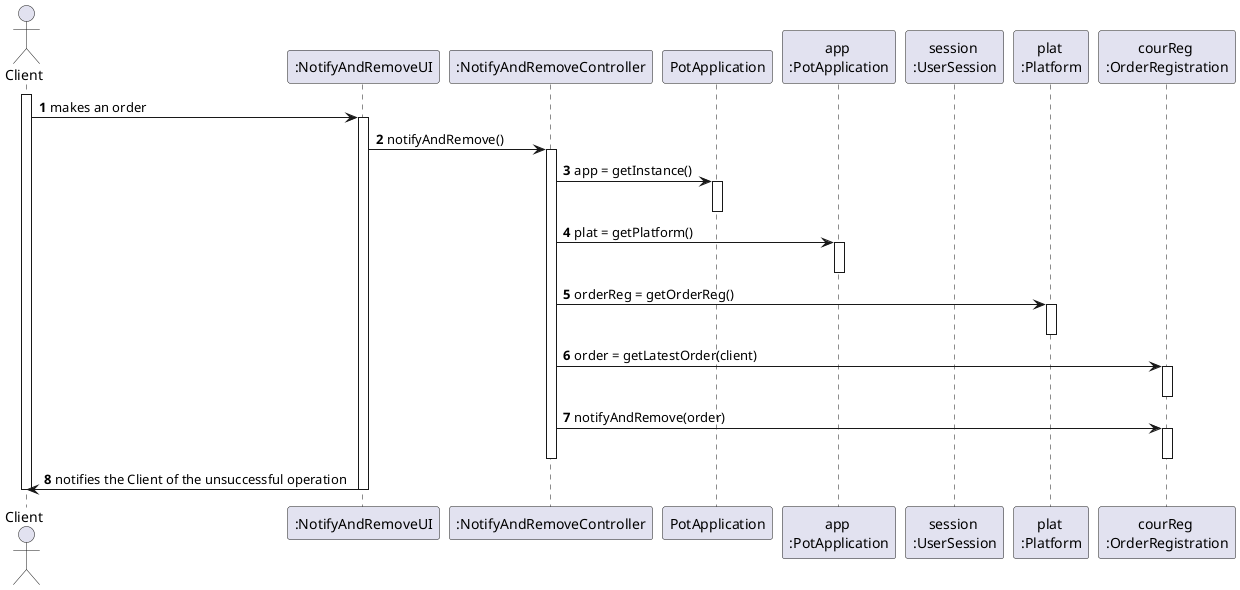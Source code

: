 @startuml
autonumber
actor "Client" as Client

participant ":NotifyAndRemoveUI" as UI
participant ":NotifyAndRemoveController" as CTRL
participant "PotApplication" as PA
participant "app \n:PotApplication" as APA
participant "session \n:UserSession" as US
participant "plat \n:Platform" as PLAT
participant "courReg \n:OrderRegistration" as RF


activate Client

Client -> UI : makes an order
activate UI
UI -> CTRL : notifyAndRemove()
activate CTRL
CTRL -> PA : app = getInstance()
activate PA
deactivate PA
CTRL -> APA : plat = getPlatform()
activate APA
deactivate APA
CTRL -> PLAT : orderReg = getOrderReg()
activate PLAT
deactivate PLAT
CTRL -> RF : order = getLatestOrder(client)
activate RF
deactivate RF
CTRL -> RF : notifyAndRemove(order)
activate RF
deactivate RF
deactivate CTRL


UI -> Client : notifies the Client of the unsuccessful operation
deactivate UI

deactivate Client

@enduml
